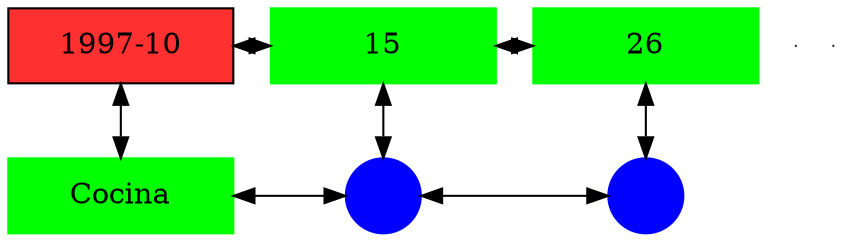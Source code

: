 digraph G{
node[shape="box"];
nodeMt[ label = "1997-10", width = 1.5, style = filled, fillcolor = firebrick1, group = 1 ];
e0[ shape = point, width = 0 ];
e1[ shape = point, width = 0 ];
node0xc00040c640[label="15",color=green,style =filled,width = 1.5 group=15];
nodeMt->node0xc00040c640[dir="both"];
{rank=same;nodeMt;node0xc00040c640;}
node0xc00040cf50[label="26",color=green,style =filled,width = 1.5 group=26];
node0xc00040c640->node0xc00040cf50[dir="both"];
{rank=same;node0xc00040c640;node0xc00040cf50;}
node0xc00040c5f0[label="Cocina",color=green,style =filled width = 1.5 group=1];
node0xc0001c0800[label="",color=blue,style =filled, width = 0.5 group=15 shape=circle];
node0xc00040c5f0->node0xc0001c0800[dir="both"];
{rank=same;node0xc00040c5f0;node0xc0001c0800;}
node0xc0001c0e00[label="",color=blue,style =filled, width = 0.5 group=26 shape=circle];
node0xc0001c0800->node0xc0001c0e00[dir="both"];
{rank=same;node0xc0001c0e00;node0xc0001c0800;}
node0xc00040c640->node0xc0001c0800[dir="both"];
node0xc00040cf50->node0xc0001c0e00[dir="both"];
nodeMt->node0xc00040c5f0[dir="both"];
}

